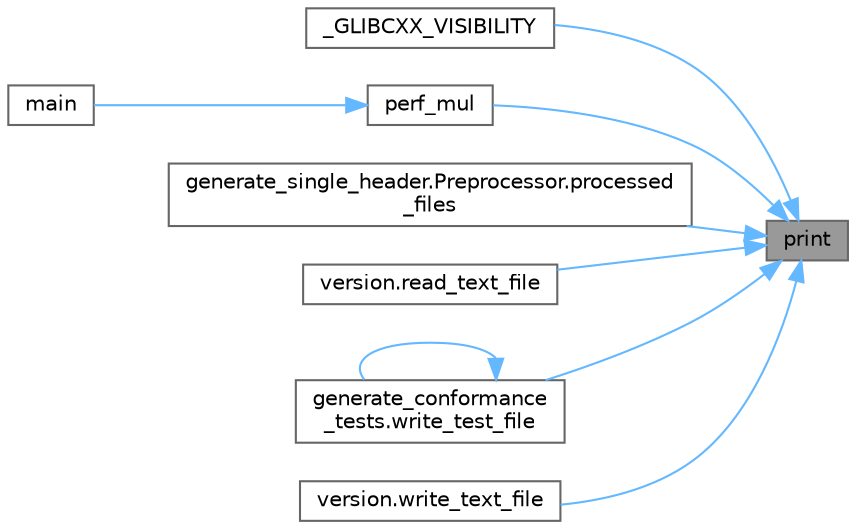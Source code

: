 digraph "print"
{
 // LATEX_PDF_SIZE
  bgcolor="transparent";
  edge [fontname=Helvetica,fontsize=10,labelfontname=Helvetica,labelfontsize=10];
  node [fontname=Helvetica,fontsize=10,shape=box,height=0.2,width=0.4];
  rankdir="RL";
  Node1 [id="Node000001",label="print",height=0.2,width=0.4,color="gray40", fillcolor="grey60", style="filled", fontcolor="black",tooltip=" "];
  Node1 -> Node2 [id="edge1_Node000001_Node000002",dir="back",color="steelblue1",style="solid",tooltip=" "];
  Node2 [id="Node000002",label="_GLIBCXX_VISIBILITY",height=0.2,width=0.4,color="grey40", fillcolor="white", style="filled",URL="$_classes_2lib_2include_2c_09_09_2x86__64-w64-mingw32_2bits_2ctype__base_8h.html#a544d74b2d5d0dd2197f5fd6f02691de0",tooltip=" "];
  Node1 -> Node3 [id="edge2_Node000001_Node000003",dir="back",color="steelblue1",style="solid",tooltip=" "];
  Node3 [id="Node000003",label="perf_mul",height=0.2,width=0.4,color="grey40", fillcolor="white", style="filled",URL="$_classes_2lib_2glm_2test_2gtx_2gtx__type__aligned_8cpp.html#aa8bcc13121e5b49beb3ac74d5437a8f7",tooltip=" "];
  Node3 -> Node4 [id="edge3_Node000003_Node000004",dir="back",color="steelblue1",style="solid",tooltip=" "];
  Node4 [id="Node000004",label="main",height=0.2,width=0.4,color="grey40", fillcolor="white", style="filled",URL="$_classes_2lib_2glm_2test_2gtx_2gtx__type__aligned_8cpp.html#ae66f6b31b5ad750f1fe042a706a4e3d4",tooltip=" "];
  Node1 -> Node5 [id="edge4_Node000001_Node000005",dir="back",color="steelblue1",style="solid",tooltip=" "];
  Node5 [id="Node000005",label="generate_single_header.Preprocessor.processed\l_files",height=0.2,width=0.4,color="grey40", fillcolor="white", style="filled",URL="$classgenerate__single__header_1_1_preprocessor.html#a43109fb8bb471a1a931c89c00ad33251",tooltip=" "];
  Node1 -> Node6 [id="edge5_Node000001_Node000006",dir="back",color="steelblue1",style="solid",tooltip=" "];
  Node6 [id="Node000006",label="version.read_text_file",height=0.2,width=0.4,color="grey40", fillcolor="white", style="filled",URL="$namespaceversion.html#a751bb1f08bf774c7940d72d788eac37f",tooltip=" "];
  Node1 -> Node7 [id="edge6_Node000001_Node000007",dir="back",color="steelblue1",style="solid",tooltip=" "];
  Node7 [id="Node000007",label="generate_conformance\l_tests.write_test_file",height=0.2,width=0.4,color="grey40", fillcolor="white", style="filled",URL="$namespacegenerate__conformance__tests.html#a7a5a36f5785b7fccfefc7df3d32484c5",tooltip=" "];
  Node7 -> Node7 [id="edge7_Node000007_Node000007",dir="back",color="steelblue1",style="solid",tooltip=" "];
  Node1 -> Node8 [id="edge8_Node000001_Node000008",dir="back",color="steelblue1",style="solid",tooltip=" "];
  Node8 [id="Node000008",label="version.write_text_file",height=0.2,width=0.4,color="grey40", fillcolor="white", style="filled",URL="$namespaceversion.html#a9236985d07fd14279251e228b42ff12b",tooltip=" "];
}
